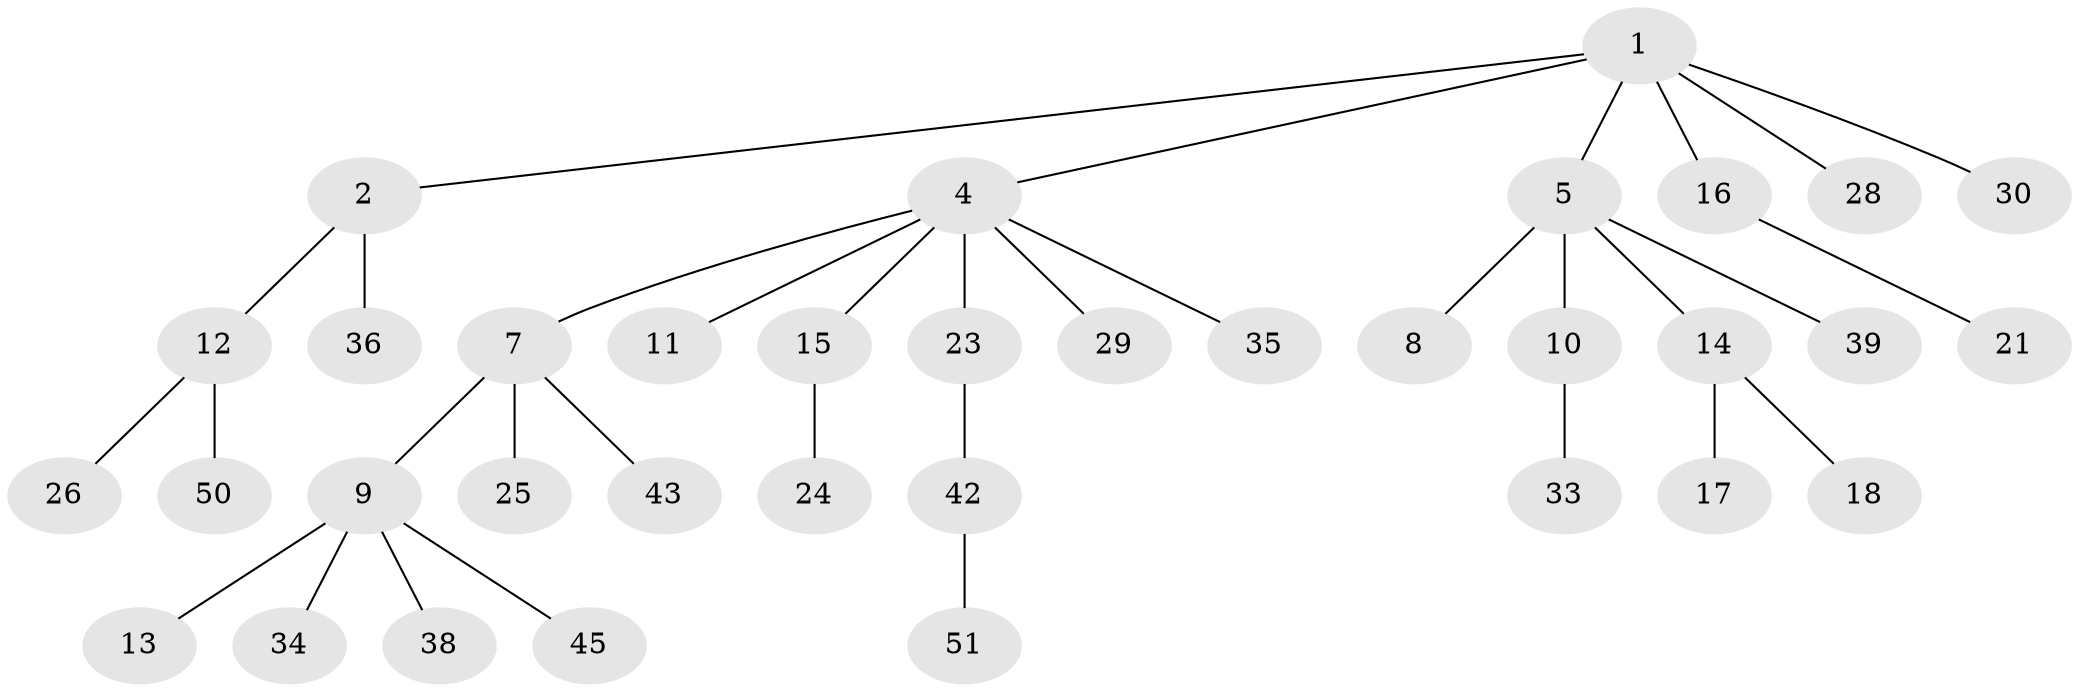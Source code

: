 // Generated by graph-tools (version 1.1) at 2025/52/02/27/25 19:52:10]
// undirected, 35 vertices, 34 edges
graph export_dot {
graph [start="1"]
  node [color=gray90,style=filled];
  1 [super="+3"];
  2;
  4 [super="+6"];
  5 [super="+31"];
  7;
  8 [super="+47"];
  9 [super="+22"];
  10 [super="+37"];
  11;
  12 [super="+27"];
  13;
  14;
  15 [super="+49"];
  16 [super="+19"];
  17 [super="+20"];
  18 [super="+40"];
  21 [super="+32"];
  23;
  24;
  25 [super="+44"];
  26;
  28 [super="+46"];
  29;
  30;
  33;
  34;
  35;
  36 [super="+41"];
  38;
  39;
  42 [super="+48"];
  43;
  45;
  50;
  51;
  1 -- 2;
  1 -- 4;
  1 -- 28;
  1 -- 16;
  1 -- 5;
  1 -- 30;
  2 -- 12;
  2 -- 36;
  4 -- 11;
  4 -- 15;
  4 -- 35;
  4 -- 7;
  4 -- 23;
  4 -- 29;
  5 -- 8;
  5 -- 10;
  5 -- 14;
  5 -- 39;
  7 -- 9;
  7 -- 25;
  7 -- 43;
  9 -- 13;
  9 -- 38;
  9 -- 34;
  9 -- 45;
  10 -- 33;
  12 -- 26;
  12 -- 50;
  14 -- 17;
  14 -- 18;
  15 -- 24;
  16 -- 21;
  23 -- 42;
  42 -- 51;
}
